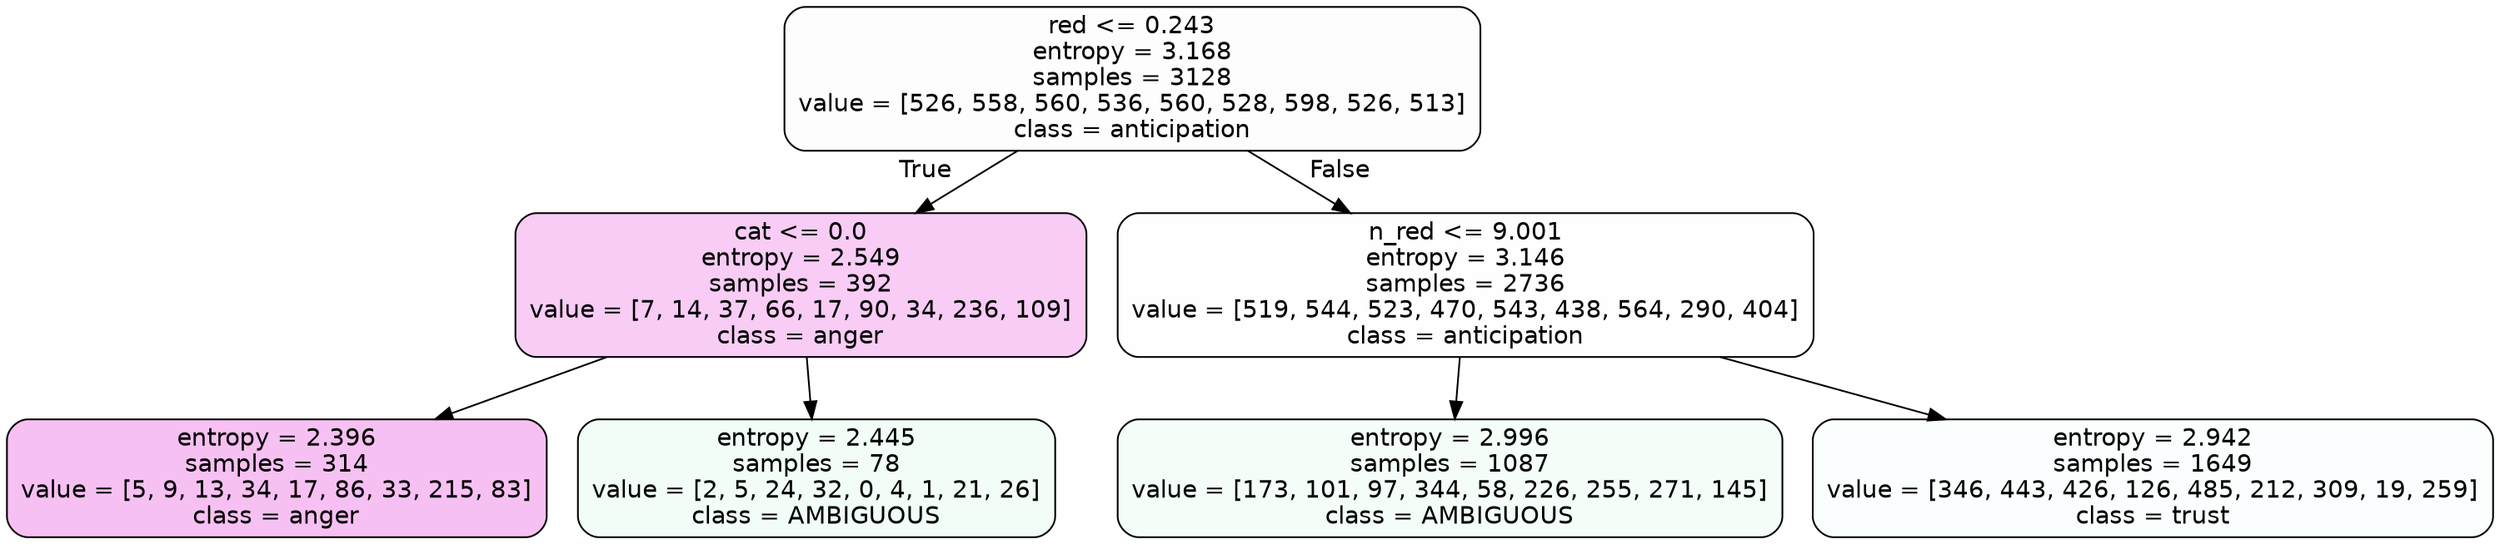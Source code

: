 digraph Tree {
node [shape=box, style="filled, rounded", color="black", fontname=helvetica] ;
edge [fontname=helvetica] ;
0 [label="red <= 0.243\nentropy = 3.168\nsamples = 3128\nvalue = [526, 558, 560, 536, 560, 528, 598, 526, 513]\nclass = anticipation", fillcolor="#8139e502"] ;
1 [label="cat <= 0.0\nentropy = 2.549\nsamples = 392\nvalue = [7, 14, 37, 66, 17, 90, 34, 236, 109]\nclass = anger", fillcolor="#e539d741"] ;
0 -> 1 [labeldistance=2.5, labelangle=45, headlabel="True"] ;
2 [label="entropy = 2.396\nsamples = 314\nvalue = [5, 9, 13, 34, 17, 86, 33, 215, 83]\nclass = anger", fillcolor="#e539d750"] ;
1 -> 2 ;
3 [label="entropy = 2.445\nsamples = 78\nvalue = [2, 5, 24, 32, 0, 4, 1, 21, 26]\nclass = AMBIGUOUS", fillcolor="#39e58111"] ;
1 -> 3 ;
4 [label="n_red <= 9.001\nentropy = 3.146\nsamples = 2736\nvalue = [519, 544, 523, 470, 543, 438, 564, 290, 404]\nclass = anticipation", fillcolor="#8139e501"] ;
0 -> 4 [labeldistance=2.5, labelangle=-45, headlabel="False"] ;
5 [label="entropy = 2.996\nsamples = 1087\nvalue = [173, 101, 97, 344, 58, 226, 255, 271, 145]\nclass = AMBIGUOUS", fillcolor="#39e5810d"] ;
4 -> 5 ;
6 [label="entropy = 2.942\nsamples = 1649\nvalue = [346, 443, 426, 126, 485, 212, 309, 19, 259]\nclass = trust", fillcolor="#39d7e505"] ;
4 -> 6 ;
}